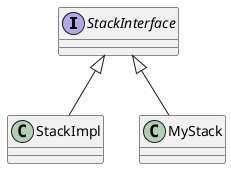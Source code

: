 @startuml

interface StackInterface

StackInterface <|-- StackImpl
StackInterface <|-- MyStack




@enduml